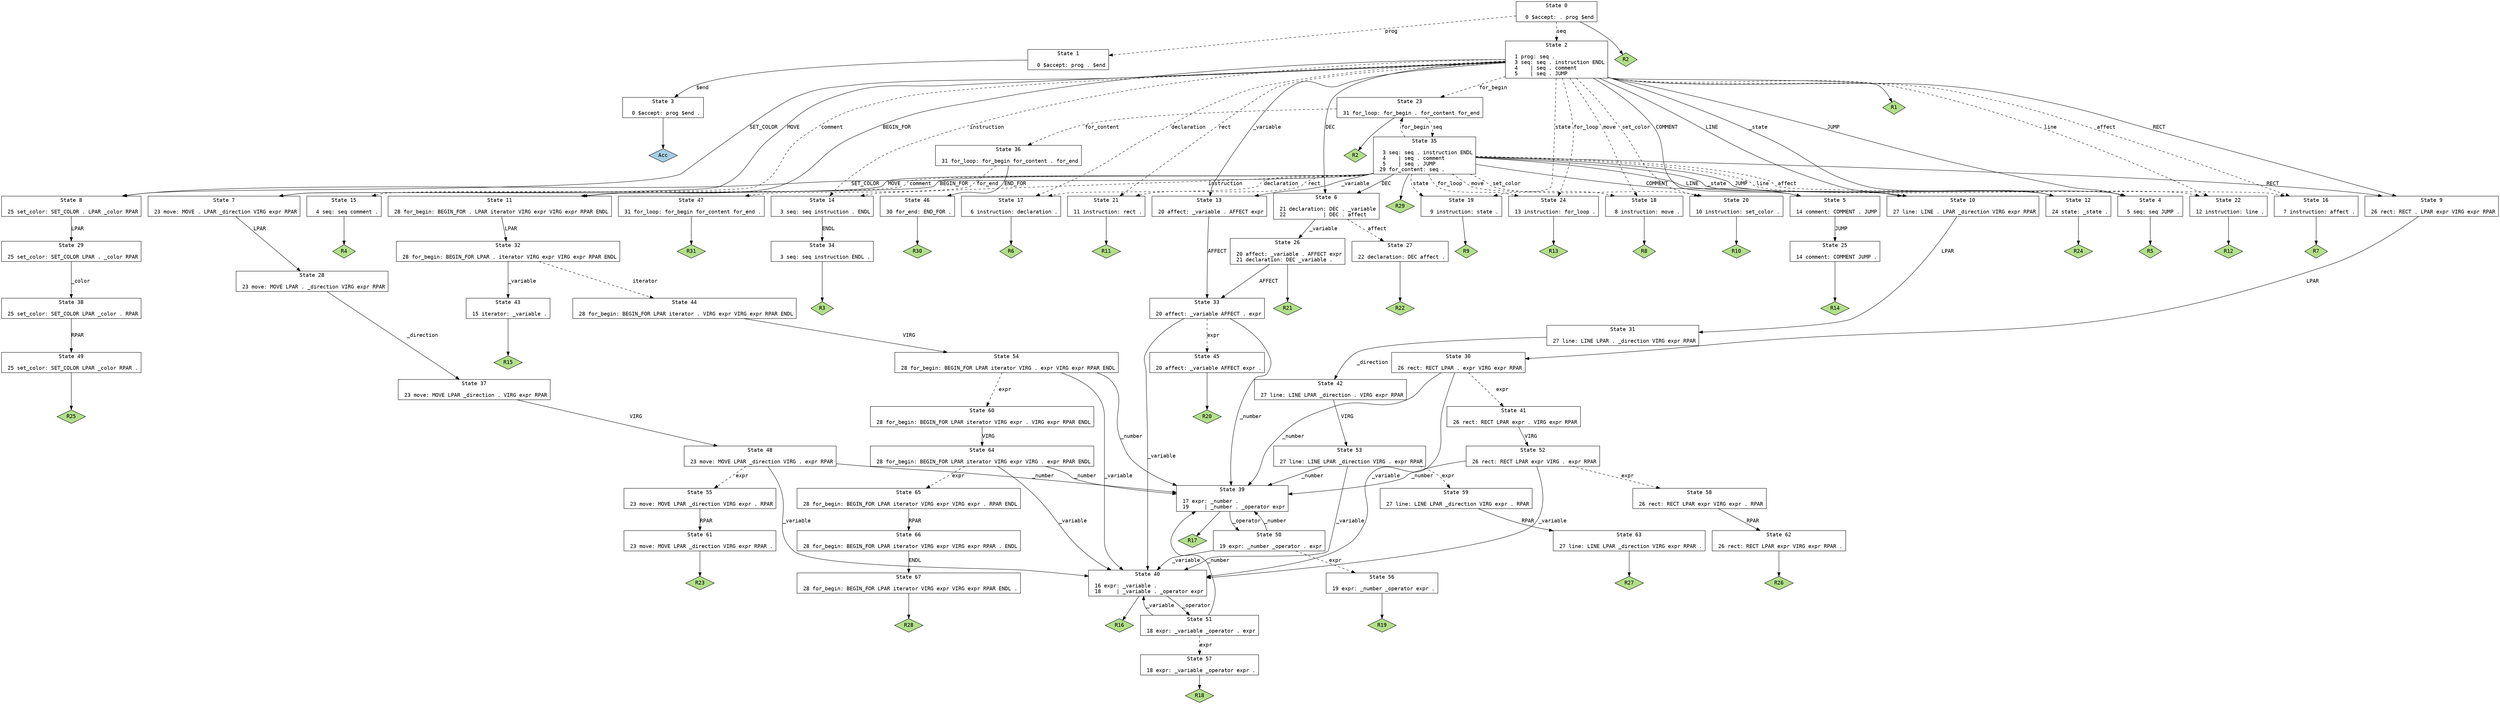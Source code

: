 // Generated by GNU Bison 3.5.1.
// Report bugs to <bug-bison@gnu.org>.
// Home page: <https://www.gnu.org/software/bison/>.

digraph "parser.yy"
{
  node [fontname = courier, shape = box, colorscheme = paired6]
  edge [fontname = courier]

  0 [label="State 0\n\l  0 $accept: . prog $end\l"]
  0 -> 1 [style=dashed label="prog"]
  0 -> 2 [style=dashed label="seq"]
  0 -> "0R2" [style=solid]
 "0R2" [label="R2", fillcolor=3, shape=diamond, style=filled]
  1 [label="State 1\n\l  0 $accept: prog . $end\l"]
  1 -> 3 [style=solid label="$end"]
  2 [label="State 2\n\l  1 prog: seq .\l  3 seq: seq . instruction ENDL\l  4    | seq . comment\l  5    | seq . JUMP\l"]
  2 -> 4 [style=solid label="JUMP"]
  2 -> 5 [style=solid label="COMMENT"]
  2 -> 6 [style=solid label="DEC"]
  2 -> 7 [style=solid label="MOVE"]
  2 -> 8 [style=solid label="SET_COLOR"]
  2 -> 9 [style=solid label="RECT"]
  2 -> 10 [style=solid label="LINE"]
  2 -> 11 [style=solid label="BEGIN_FOR"]
  2 -> 12 [style=solid label="_state"]
  2 -> 13 [style=solid label="_variable"]
  2 -> 14 [style=dashed label="instruction"]
  2 -> 15 [style=dashed label="comment"]
  2 -> 16 [style=dashed label="affect"]
  2 -> 17 [style=dashed label="declaration"]
  2 -> 18 [style=dashed label="move"]
  2 -> 19 [style=dashed label="state"]
  2 -> 20 [style=dashed label="set_color"]
  2 -> 21 [style=dashed label="rect"]
  2 -> 22 [style=dashed label="line"]
  2 -> 23 [style=dashed label="for_begin"]
  2 -> 24 [style=dashed label="for_loop"]
  2 -> "2R1" [style=solid]
 "2R1" [label="R1", fillcolor=3, shape=diamond, style=filled]
  3 [label="State 3\n\l  0 $accept: prog $end .\l"]
  3 -> "3R0" [style=solid]
 "3R0" [label="Acc", fillcolor=1, shape=diamond, style=filled]
  4 [label="State 4\n\l  5 seq: seq JUMP .\l"]
  4 -> "4R5" [style=solid]
 "4R5" [label="R5", fillcolor=3, shape=diamond, style=filled]
  5 [label="State 5\n\l 14 comment: COMMENT . JUMP\l"]
  5 -> 25 [style=solid label="JUMP"]
  6 [label="State 6\n\l 21 declaration: DEC . _variable\l 22            | DEC . affect\l"]
  6 -> 26 [style=solid label="_variable"]
  6 -> 27 [style=dashed label="affect"]
  7 [label="State 7\n\l 23 move: MOVE . LPAR _direction VIRG expr RPAR\l"]
  7 -> 28 [style=solid label="LPAR"]
  8 [label="State 8\n\l 25 set_color: SET_COLOR . LPAR _color RPAR\l"]
  8 -> 29 [style=solid label="LPAR"]
  9 [label="State 9\n\l 26 rect: RECT . LPAR expr VIRG expr RPAR\l"]
  9 -> 30 [style=solid label="LPAR"]
  10 [label="State 10\n\l 27 line: LINE . LPAR _direction VIRG expr RPAR\l"]
  10 -> 31 [style=solid label="LPAR"]
  11 [label="State 11\n\l 28 for_begin: BEGIN_FOR . LPAR iterator VIRG expr VIRG expr RPAR ENDL\l"]
  11 -> 32 [style=solid label="LPAR"]
  12 [label="State 12\n\l 24 state: _state .\l"]
  12 -> "12R24" [style=solid]
 "12R24" [label="R24", fillcolor=3, shape=diamond, style=filled]
  13 [label="State 13\n\l 20 affect: _variable . AFFECT expr\l"]
  13 -> 33 [style=solid label="AFFECT"]
  14 [label="State 14\n\l  3 seq: seq instruction . ENDL\l"]
  14 -> 34 [style=solid label="ENDL"]
  15 [label="State 15\n\l  4 seq: seq comment .\l"]
  15 -> "15R4" [style=solid]
 "15R4" [label="R4", fillcolor=3, shape=diamond, style=filled]
  16 [label="State 16\n\l  7 instruction: affect .\l"]
  16 -> "16R7" [style=solid]
 "16R7" [label="R7", fillcolor=3, shape=diamond, style=filled]
  17 [label="State 17\n\l  6 instruction: declaration .\l"]
  17 -> "17R6" [style=solid]
 "17R6" [label="R6", fillcolor=3, shape=diamond, style=filled]
  18 [label="State 18\n\l  8 instruction: move .\l"]
  18 -> "18R8" [style=solid]
 "18R8" [label="R8", fillcolor=3, shape=diamond, style=filled]
  19 [label="State 19\n\l  9 instruction: state .\l"]
  19 -> "19R9" [style=solid]
 "19R9" [label="R9", fillcolor=3, shape=diamond, style=filled]
  20 [label="State 20\n\l 10 instruction: set_color .\l"]
  20 -> "20R10" [style=solid]
 "20R10" [label="R10", fillcolor=3, shape=diamond, style=filled]
  21 [label="State 21\n\l 11 instruction: rect .\l"]
  21 -> "21R11" [style=solid]
 "21R11" [label="R11", fillcolor=3, shape=diamond, style=filled]
  22 [label="State 22\n\l 12 instruction: line .\l"]
  22 -> "22R12" [style=solid]
 "22R12" [label="R12", fillcolor=3, shape=diamond, style=filled]
  23 [label="State 23\n\l 31 for_loop: for_begin . for_content for_end\l"]
  23 -> 35 [style=dashed label="seq"]
  23 -> 36 [style=dashed label="for_content"]
  23 -> "23R2" [style=solid]
 "23R2" [label="R2", fillcolor=3, shape=diamond, style=filled]
  24 [label="State 24\n\l 13 instruction: for_loop .\l"]
  24 -> "24R13" [style=solid]
 "24R13" [label="R13", fillcolor=3, shape=diamond, style=filled]
  25 [label="State 25\n\l 14 comment: COMMENT JUMP .\l"]
  25 -> "25R14" [style=solid]
 "25R14" [label="R14", fillcolor=3, shape=diamond, style=filled]
  26 [label="State 26\n\l 20 affect: _variable . AFFECT expr\l 21 declaration: DEC _variable .\l"]
  26 -> 33 [style=solid label="AFFECT"]
  26 -> "26R21" [style=solid]
 "26R21" [label="R21", fillcolor=3, shape=diamond, style=filled]
  27 [label="State 27\n\l 22 declaration: DEC affect .\l"]
  27 -> "27R22" [style=solid]
 "27R22" [label="R22", fillcolor=3, shape=diamond, style=filled]
  28 [label="State 28\n\l 23 move: MOVE LPAR . _direction VIRG expr RPAR\l"]
  28 -> 37 [style=solid label="_direction"]
  29 [label="State 29\n\l 25 set_color: SET_COLOR LPAR . _color RPAR\l"]
  29 -> 38 [style=solid label="_color"]
  30 [label="State 30\n\l 26 rect: RECT LPAR . expr VIRG expr RPAR\l"]
  30 -> 39 [style=solid label="_number"]
  30 -> 40 [style=solid label="_variable"]
  30 -> 41 [style=dashed label="expr"]
  31 [label="State 31\n\l 27 line: LINE LPAR . _direction VIRG expr RPAR\l"]
  31 -> 42 [style=solid label="_direction"]
  32 [label="State 32\n\l 28 for_begin: BEGIN_FOR LPAR . iterator VIRG expr VIRG expr RPAR ENDL\l"]
  32 -> 43 [style=solid label="_variable"]
  32 -> 44 [style=dashed label="iterator"]
  33 [label="State 33\n\l 20 affect: _variable AFFECT . expr\l"]
  33 -> 39 [style=solid label="_number"]
  33 -> 40 [style=solid label="_variable"]
  33 -> 45 [style=dashed label="expr"]
  34 [label="State 34\n\l  3 seq: seq instruction ENDL .\l"]
  34 -> "34R3" [style=solid]
 "34R3" [label="R3", fillcolor=3, shape=diamond, style=filled]
  35 [label="State 35\n\l  3 seq: seq . instruction ENDL\l  4    | seq . comment\l  5    | seq . JUMP\l 29 for_content: seq .\l"]
  35 -> 4 [style=solid label="JUMP"]
  35 -> 5 [style=solid label="COMMENT"]
  35 -> 6 [style=solid label="DEC"]
  35 -> 7 [style=solid label="MOVE"]
  35 -> 8 [style=solid label="SET_COLOR"]
  35 -> 9 [style=solid label="RECT"]
  35 -> 10 [style=solid label="LINE"]
  35 -> 11 [style=solid label="BEGIN_FOR"]
  35 -> 12 [style=solid label="_state"]
  35 -> 13 [style=solid label="_variable"]
  35 -> 14 [style=dashed label="instruction"]
  35 -> 15 [style=dashed label="comment"]
  35 -> 16 [style=dashed label="affect"]
  35 -> 17 [style=dashed label="declaration"]
  35 -> 18 [style=dashed label="move"]
  35 -> 19 [style=dashed label="state"]
  35 -> 20 [style=dashed label="set_color"]
  35 -> 21 [style=dashed label="rect"]
  35 -> 22 [style=dashed label="line"]
  35 -> 23 [style=dashed label="for_begin"]
  35 -> 24 [style=dashed label="for_loop"]
  35 -> "35R29" [style=solid]
 "35R29" [label="R29", fillcolor=3, shape=diamond, style=filled]
  36 [label="State 36\n\l 31 for_loop: for_begin for_content . for_end\l"]
  36 -> 46 [style=solid label="END_FOR"]
  36 -> 47 [style=dashed label="for_end"]
  37 [label="State 37\n\l 23 move: MOVE LPAR _direction . VIRG expr RPAR\l"]
  37 -> 48 [style=solid label="VIRG"]
  38 [label="State 38\n\l 25 set_color: SET_COLOR LPAR _color . RPAR\l"]
  38 -> 49 [style=solid label="RPAR"]
  39 [label="State 39\n\l 17 expr: _number .\l 19     | _number . _operator expr\l"]
  39 -> 50 [style=solid label="_operator"]
  39 -> "39R17" [style=solid]
 "39R17" [label="R17", fillcolor=3, shape=diamond, style=filled]
  40 [label="State 40\n\l 16 expr: _variable .\l 18     | _variable . _operator expr\l"]
  40 -> 51 [style=solid label="_operator"]
  40 -> "40R16" [style=solid]
 "40R16" [label="R16", fillcolor=3, shape=diamond, style=filled]
  41 [label="State 41\n\l 26 rect: RECT LPAR expr . VIRG expr RPAR\l"]
  41 -> 52 [style=solid label="VIRG"]
  42 [label="State 42\n\l 27 line: LINE LPAR _direction . VIRG expr RPAR\l"]
  42 -> 53 [style=solid label="VIRG"]
  43 [label="State 43\n\l 15 iterator: _variable .\l"]
  43 -> "43R15" [style=solid]
 "43R15" [label="R15", fillcolor=3, shape=diamond, style=filled]
  44 [label="State 44\n\l 28 for_begin: BEGIN_FOR LPAR iterator . VIRG expr VIRG expr RPAR ENDL\l"]
  44 -> 54 [style=solid label="VIRG"]
  45 [label="State 45\n\l 20 affect: _variable AFFECT expr .\l"]
  45 -> "45R20" [style=solid]
 "45R20" [label="R20", fillcolor=3, shape=diamond, style=filled]
  46 [label="State 46\n\l 30 for_end: END_FOR .\l"]
  46 -> "46R30" [style=solid]
 "46R30" [label="R30", fillcolor=3, shape=diamond, style=filled]
  47 [label="State 47\n\l 31 for_loop: for_begin for_content for_end .\l"]
  47 -> "47R31" [style=solid]
 "47R31" [label="R31", fillcolor=3, shape=diamond, style=filled]
  48 [label="State 48\n\l 23 move: MOVE LPAR _direction VIRG . expr RPAR\l"]
  48 -> 39 [style=solid label="_number"]
  48 -> 40 [style=solid label="_variable"]
  48 -> 55 [style=dashed label="expr"]
  49 [label="State 49\n\l 25 set_color: SET_COLOR LPAR _color RPAR .\l"]
  49 -> "49R25" [style=solid]
 "49R25" [label="R25", fillcolor=3, shape=diamond, style=filled]
  50 [label="State 50\n\l 19 expr: _number _operator . expr\l"]
  50 -> 39 [style=solid label="_number"]
  50 -> 40 [style=solid label="_variable"]
  50 -> 56 [style=dashed label="expr"]
  51 [label="State 51\n\l 18 expr: _variable _operator . expr\l"]
  51 -> 39 [style=solid label="_number"]
  51 -> 40 [style=solid label="_variable"]
  51 -> 57 [style=dashed label="expr"]
  52 [label="State 52\n\l 26 rect: RECT LPAR expr VIRG . expr RPAR\l"]
  52 -> 39 [style=solid label="_number"]
  52 -> 40 [style=solid label="_variable"]
  52 -> 58 [style=dashed label="expr"]
  53 [label="State 53\n\l 27 line: LINE LPAR _direction VIRG . expr RPAR\l"]
  53 -> 39 [style=solid label="_number"]
  53 -> 40 [style=solid label="_variable"]
  53 -> 59 [style=dashed label="expr"]
  54 [label="State 54\n\l 28 for_begin: BEGIN_FOR LPAR iterator VIRG . expr VIRG expr RPAR ENDL\l"]
  54 -> 39 [style=solid label="_number"]
  54 -> 40 [style=solid label="_variable"]
  54 -> 60 [style=dashed label="expr"]
  55 [label="State 55\n\l 23 move: MOVE LPAR _direction VIRG expr . RPAR\l"]
  55 -> 61 [style=solid label="RPAR"]
  56 [label="State 56\n\l 19 expr: _number _operator expr .\l"]
  56 -> "56R19" [style=solid]
 "56R19" [label="R19", fillcolor=3, shape=diamond, style=filled]
  57 [label="State 57\n\l 18 expr: _variable _operator expr .\l"]
  57 -> "57R18" [style=solid]
 "57R18" [label="R18", fillcolor=3, shape=diamond, style=filled]
  58 [label="State 58\n\l 26 rect: RECT LPAR expr VIRG expr . RPAR\l"]
  58 -> 62 [style=solid label="RPAR"]
  59 [label="State 59\n\l 27 line: LINE LPAR _direction VIRG expr . RPAR\l"]
  59 -> 63 [style=solid label="RPAR"]
  60 [label="State 60\n\l 28 for_begin: BEGIN_FOR LPAR iterator VIRG expr . VIRG expr RPAR ENDL\l"]
  60 -> 64 [style=solid label="VIRG"]
  61 [label="State 61\n\l 23 move: MOVE LPAR _direction VIRG expr RPAR .\l"]
  61 -> "61R23" [style=solid]
 "61R23" [label="R23", fillcolor=3, shape=diamond, style=filled]
  62 [label="State 62\n\l 26 rect: RECT LPAR expr VIRG expr RPAR .\l"]
  62 -> "62R26" [style=solid]
 "62R26" [label="R26", fillcolor=3, shape=diamond, style=filled]
  63 [label="State 63\n\l 27 line: LINE LPAR _direction VIRG expr RPAR .\l"]
  63 -> "63R27" [style=solid]
 "63R27" [label="R27", fillcolor=3, shape=diamond, style=filled]
  64 [label="State 64\n\l 28 for_begin: BEGIN_FOR LPAR iterator VIRG expr VIRG . expr RPAR ENDL\l"]
  64 -> 39 [style=solid label="_number"]
  64 -> 40 [style=solid label="_variable"]
  64 -> 65 [style=dashed label="expr"]
  65 [label="State 65\n\l 28 for_begin: BEGIN_FOR LPAR iterator VIRG expr VIRG expr . RPAR ENDL\l"]
  65 -> 66 [style=solid label="RPAR"]
  66 [label="State 66\n\l 28 for_begin: BEGIN_FOR LPAR iterator VIRG expr VIRG expr RPAR . ENDL\l"]
  66 -> 67 [style=solid label="ENDL"]
  67 [label="State 67\n\l 28 for_begin: BEGIN_FOR LPAR iterator VIRG expr VIRG expr RPAR ENDL .\l"]
  67 -> "67R28" [style=solid]
 "67R28" [label="R28", fillcolor=3, shape=diamond, style=filled]
}
